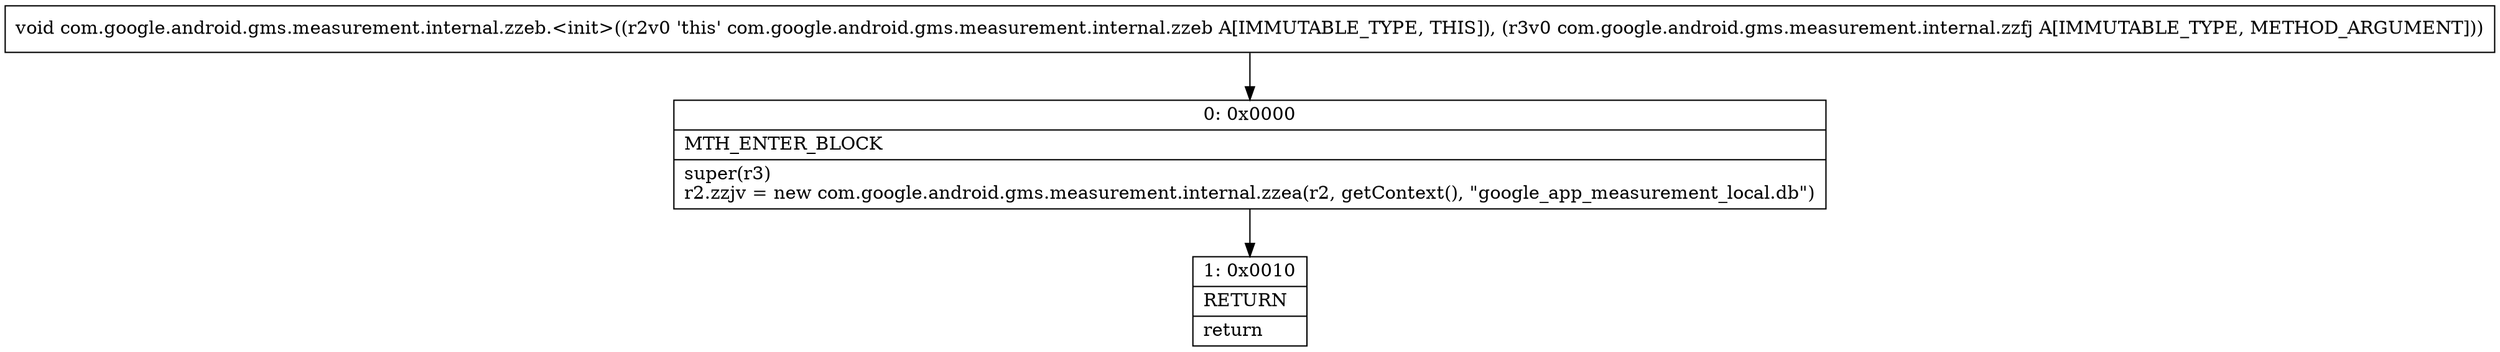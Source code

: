 digraph "CFG forcom.google.android.gms.measurement.internal.zzeb.\<init\>(Lcom\/google\/android\/gms\/measurement\/internal\/zzfj;)V" {
Node_0 [shape=record,label="{0\:\ 0x0000|MTH_ENTER_BLOCK\l|super(r3)\lr2.zzjv = new com.google.android.gms.measurement.internal.zzea(r2, getContext(), \"google_app_measurement_local.db\")\l}"];
Node_1 [shape=record,label="{1\:\ 0x0010|RETURN\l|return\l}"];
MethodNode[shape=record,label="{void com.google.android.gms.measurement.internal.zzeb.\<init\>((r2v0 'this' com.google.android.gms.measurement.internal.zzeb A[IMMUTABLE_TYPE, THIS]), (r3v0 com.google.android.gms.measurement.internal.zzfj A[IMMUTABLE_TYPE, METHOD_ARGUMENT])) }"];
MethodNode -> Node_0;
Node_0 -> Node_1;
}

